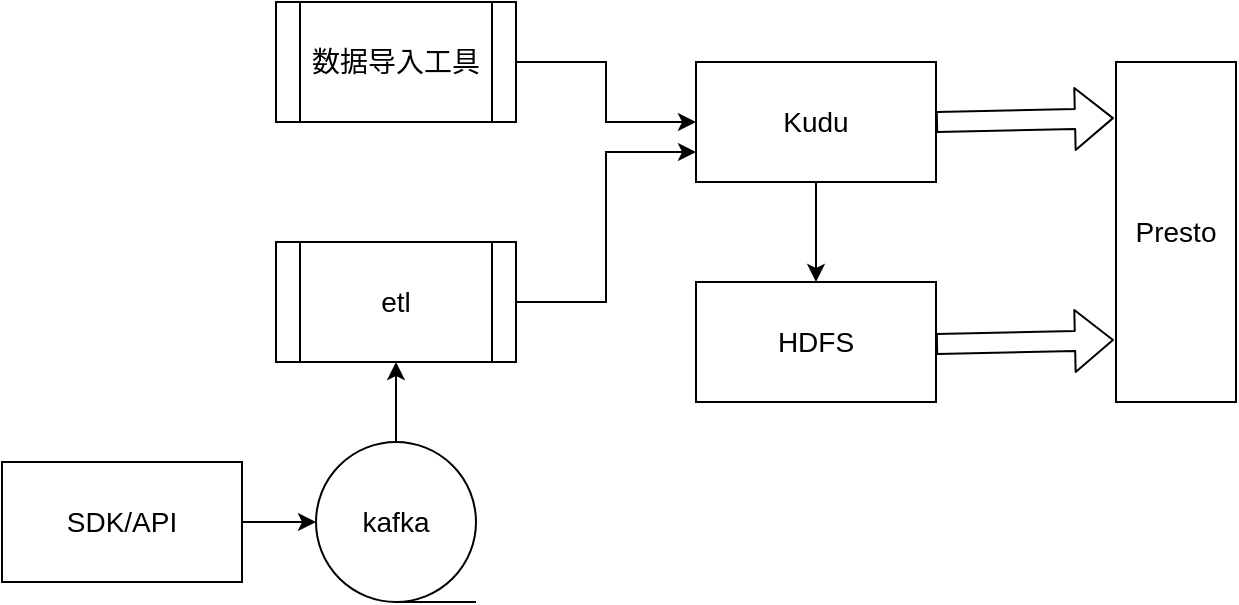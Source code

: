 <mxfile version="13.1.3" type="github">
  <diagram id="diWTiR3zW0eMd6vIqst1" name="第 1 页">
    <mxGraphModel dx="1422" dy="802" grid="1" gridSize="10" guides="1" tooltips="1" connect="1" arrows="1" fold="1" page="1" pageScale="1" pageWidth="827" pageHeight="1169" math="0" shadow="0">
      <root>
        <mxCell id="0" />
        <mxCell id="1" parent="0" />
        <mxCell id="S6Vq6PpTYa2gcfZnYlNG-12" value="" style="edgeStyle=orthogonalEdgeStyle;rounded=0;orthogonalLoop=1;jettySize=auto;html=1;fontSize=14;" edge="1" parent="1" source="S6Vq6PpTYa2gcfZnYlNG-1" target="S6Vq6PpTYa2gcfZnYlNG-2">
          <mxGeometry relative="1" as="geometry" />
        </mxCell>
        <mxCell id="S6Vq6PpTYa2gcfZnYlNG-1" value="Kudu" style="rounded=0;whiteSpace=wrap;html=1;fontSize=14;" vertex="1" parent="1">
          <mxGeometry x="357" y="160" width="120" height="60" as="geometry" />
        </mxCell>
        <mxCell id="S6Vq6PpTYa2gcfZnYlNG-2" value="HDFS" style="rounded=0;whiteSpace=wrap;html=1;fontSize=14;" vertex="1" parent="1">
          <mxGeometry x="357" y="270" width="120" height="60" as="geometry" />
        </mxCell>
        <mxCell id="S6Vq6PpTYa2gcfZnYlNG-3" value="Presto" style="rounded=0;whiteSpace=wrap;html=1;fontSize=14;" vertex="1" parent="1">
          <mxGeometry x="567" y="160" width="60" height="170" as="geometry" />
        </mxCell>
        <mxCell id="S6Vq6PpTYa2gcfZnYlNG-4" value="" style="shape=flexArrow;endArrow=classic;html=1;entryX=-0.017;entryY=0.165;entryDx=0;entryDy=0;entryPerimeter=0;exitX=1;exitY=0.5;exitDx=0;exitDy=0;fontSize=14;" edge="1" parent="1" source="S6Vq6PpTYa2gcfZnYlNG-1" target="S6Vq6PpTYa2gcfZnYlNG-3">
          <mxGeometry width="50" height="50" relative="1" as="geometry">
            <mxPoint x="487" y="210" as="sourcePoint" />
            <mxPoint x="537" y="160" as="targetPoint" />
          </mxGeometry>
        </mxCell>
        <mxCell id="S6Vq6PpTYa2gcfZnYlNG-5" value="" style="shape=flexArrow;endArrow=classic;html=1;entryX=-0.017;entryY=0.165;entryDx=0;entryDy=0;entryPerimeter=0;exitX=1;exitY=0.5;exitDx=0;exitDy=0;fontSize=14;" edge="1" parent="1">
          <mxGeometry width="50" height="50" relative="1" as="geometry">
            <mxPoint x="477" y="300.98" as="sourcePoint" />
            <mxPoint x="565.98" y="299.03" as="targetPoint" />
          </mxGeometry>
        </mxCell>
        <mxCell id="S6Vq6PpTYa2gcfZnYlNG-9" value="" style="edgeStyle=orthogonalEdgeStyle;rounded=0;orthogonalLoop=1;jettySize=auto;html=1;fontSize=14;" edge="1" parent="1" source="S6Vq6PpTYa2gcfZnYlNG-7" target="S6Vq6PpTYa2gcfZnYlNG-8">
          <mxGeometry relative="1" as="geometry" />
        </mxCell>
        <mxCell id="S6Vq6PpTYa2gcfZnYlNG-7" value="kafka" style="shape=tapeData;whiteSpace=wrap;html=1;perimeter=ellipsePerimeter;fontSize=14;" vertex="1" parent="1">
          <mxGeometry x="167" y="350" width="80" height="80" as="geometry" />
        </mxCell>
        <mxCell id="S6Vq6PpTYa2gcfZnYlNG-11" value="" style="edgeStyle=orthogonalEdgeStyle;rounded=0;orthogonalLoop=1;jettySize=auto;html=1;entryX=0;entryY=0.75;entryDx=0;entryDy=0;fontSize=14;" edge="1" parent="1" source="S6Vq6PpTYa2gcfZnYlNG-8" target="S6Vq6PpTYa2gcfZnYlNG-1">
          <mxGeometry relative="1" as="geometry">
            <mxPoint x="207" y="170" as="targetPoint" />
          </mxGeometry>
        </mxCell>
        <mxCell id="S6Vq6PpTYa2gcfZnYlNG-8" value="etl" style="shape=process;whiteSpace=wrap;html=1;backgroundOutline=1;fontSize=14;" vertex="1" parent="1">
          <mxGeometry x="147" y="250" width="120" height="60" as="geometry" />
        </mxCell>
        <mxCell id="S6Vq6PpTYa2gcfZnYlNG-15" value="" style="edgeStyle=orthogonalEdgeStyle;rounded=0;orthogonalLoop=1;jettySize=auto;html=1;entryX=0;entryY=0.5;entryDx=0;entryDy=0;fontSize=14;" edge="1" parent="1" source="S6Vq6PpTYa2gcfZnYlNG-13" target="S6Vq6PpTYa2gcfZnYlNG-1">
          <mxGeometry relative="1" as="geometry">
            <mxPoint x="347" y="160" as="targetPoint" />
          </mxGeometry>
        </mxCell>
        <mxCell id="S6Vq6PpTYa2gcfZnYlNG-13" value="数据导入工具" style="shape=process;whiteSpace=wrap;html=1;backgroundOutline=1;fontSize=14;" vertex="1" parent="1">
          <mxGeometry x="147" y="130" width="120" height="60" as="geometry" />
        </mxCell>
        <mxCell id="S6Vq6PpTYa2gcfZnYlNG-17" value="" style="edgeStyle=orthogonalEdgeStyle;rounded=0;orthogonalLoop=1;jettySize=auto;html=1;fontSize=14;" edge="1" parent="1" source="S6Vq6PpTYa2gcfZnYlNG-16" target="S6Vq6PpTYa2gcfZnYlNG-7">
          <mxGeometry relative="1" as="geometry" />
        </mxCell>
        <mxCell id="S6Vq6PpTYa2gcfZnYlNG-16" value="SDK/API" style="rounded=0;whiteSpace=wrap;html=1;fontSize=14;" vertex="1" parent="1">
          <mxGeometry x="10" y="360" width="120" height="60" as="geometry" />
        </mxCell>
      </root>
    </mxGraphModel>
  </diagram>
</mxfile>
